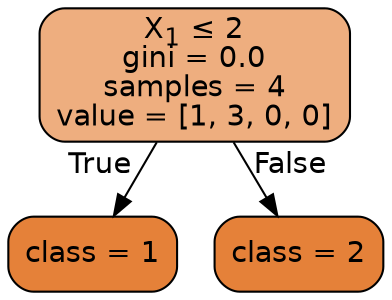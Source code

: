 
    digraph Tree {
    node [shape=box, style="filled, rounded", color="black", fontname=helvetica] ;
    edge [fontname=helvetica] ;
        0 [label=<X<SUB>1</SUB> &le; 2<br/>gini = 0.0<br/>samples = 4<br/>value = [1, 3, 0, 0]>, fillcolor="#e58139a4"] ;
    1 [label="class = 1", fillcolor="#e58139ff"] ;
    2 [label="class = 2", fillcolor="#e58139ff"] ;
    0 -> 1 [labeldistance=2.5, labelangle=45, headlabel="True"] ;
    0 -> 2 [labeldistance=2.5, labelangle=-45, headlabel="False"] ;

    }
    